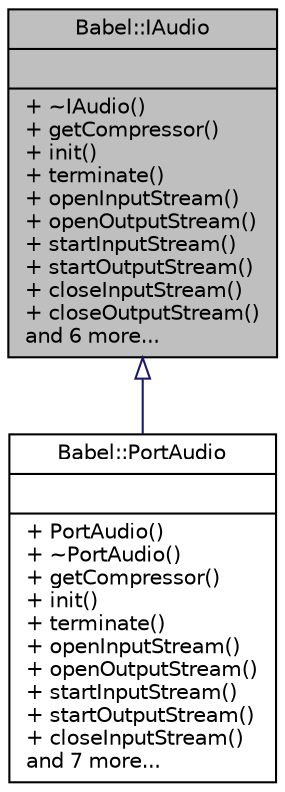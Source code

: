 digraph "Babel::IAudio"
{
 // LATEX_PDF_SIZE
  edge [fontname="Helvetica",fontsize="10",labelfontname="Helvetica",labelfontsize="10"];
  node [fontname="Helvetica",fontsize="10",shape=record];
  Node1 [label="{Babel::IAudio\n||+ ~IAudio()\l+ getCompressor()\l+ init()\l+ terminate()\l+ openInputStream()\l+ openOutputStream()\l+ startInputStream()\l+ startOutputStream()\l+ closeInputStream()\l+ closeOutputStream()\land 6 more...\l}",height=0.2,width=0.4,color="black", fillcolor="grey75", style="filled", fontcolor="black",tooltip=" "];
  Node1 -> Node2 [dir="back",color="midnightblue",fontsize="10",style="solid",arrowtail="onormal",fontname="Helvetica"];
  Node2 [label="{Babel::PortAudio\n||+ PortAudio()\l+ ~PortAudio()\l+ getCompressor()\l+ init()\l+ terminate()\l+ openInputStream()\l+ openOutputStream()\l+ startInputStream()\l+ startOutputStream()\l+ closeInputStream()\land 7 more...\l}",height=0.2,width=0.4,color="black", fillcolor="white", style="filled",URL="$classBabel_1_1PortAudio.html",tooltip=" "];
}

